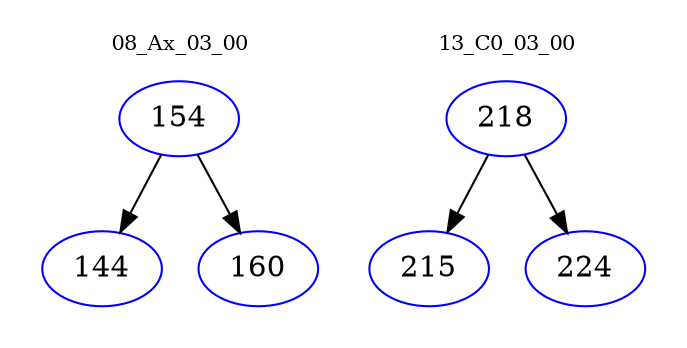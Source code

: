 digraph{
subgraph cluster_0 {
color = white
label = "08_Ax_03_00";
fontsize=10;
T0_154 [label="154", color="blue"]
T0_154 -> T0_144 [color="black"]
T0_144 [label="144", color="blue"]
T0_154 -> T0_160 [color="black"]
T0_160 [label="160", color="blue"]
}
subgraph cluster_1 {
color = white
label = "13_C0_03_00";
fontsize=10;
T1_218 [label="218", color="blue"]
T1_218 -> T1_215 [color="black"]
T1_215 [label="215", color="blue"]
T1_218 -> T1_224 [color="black"]
T1_224 [label="224", color="blue"]
}
}

